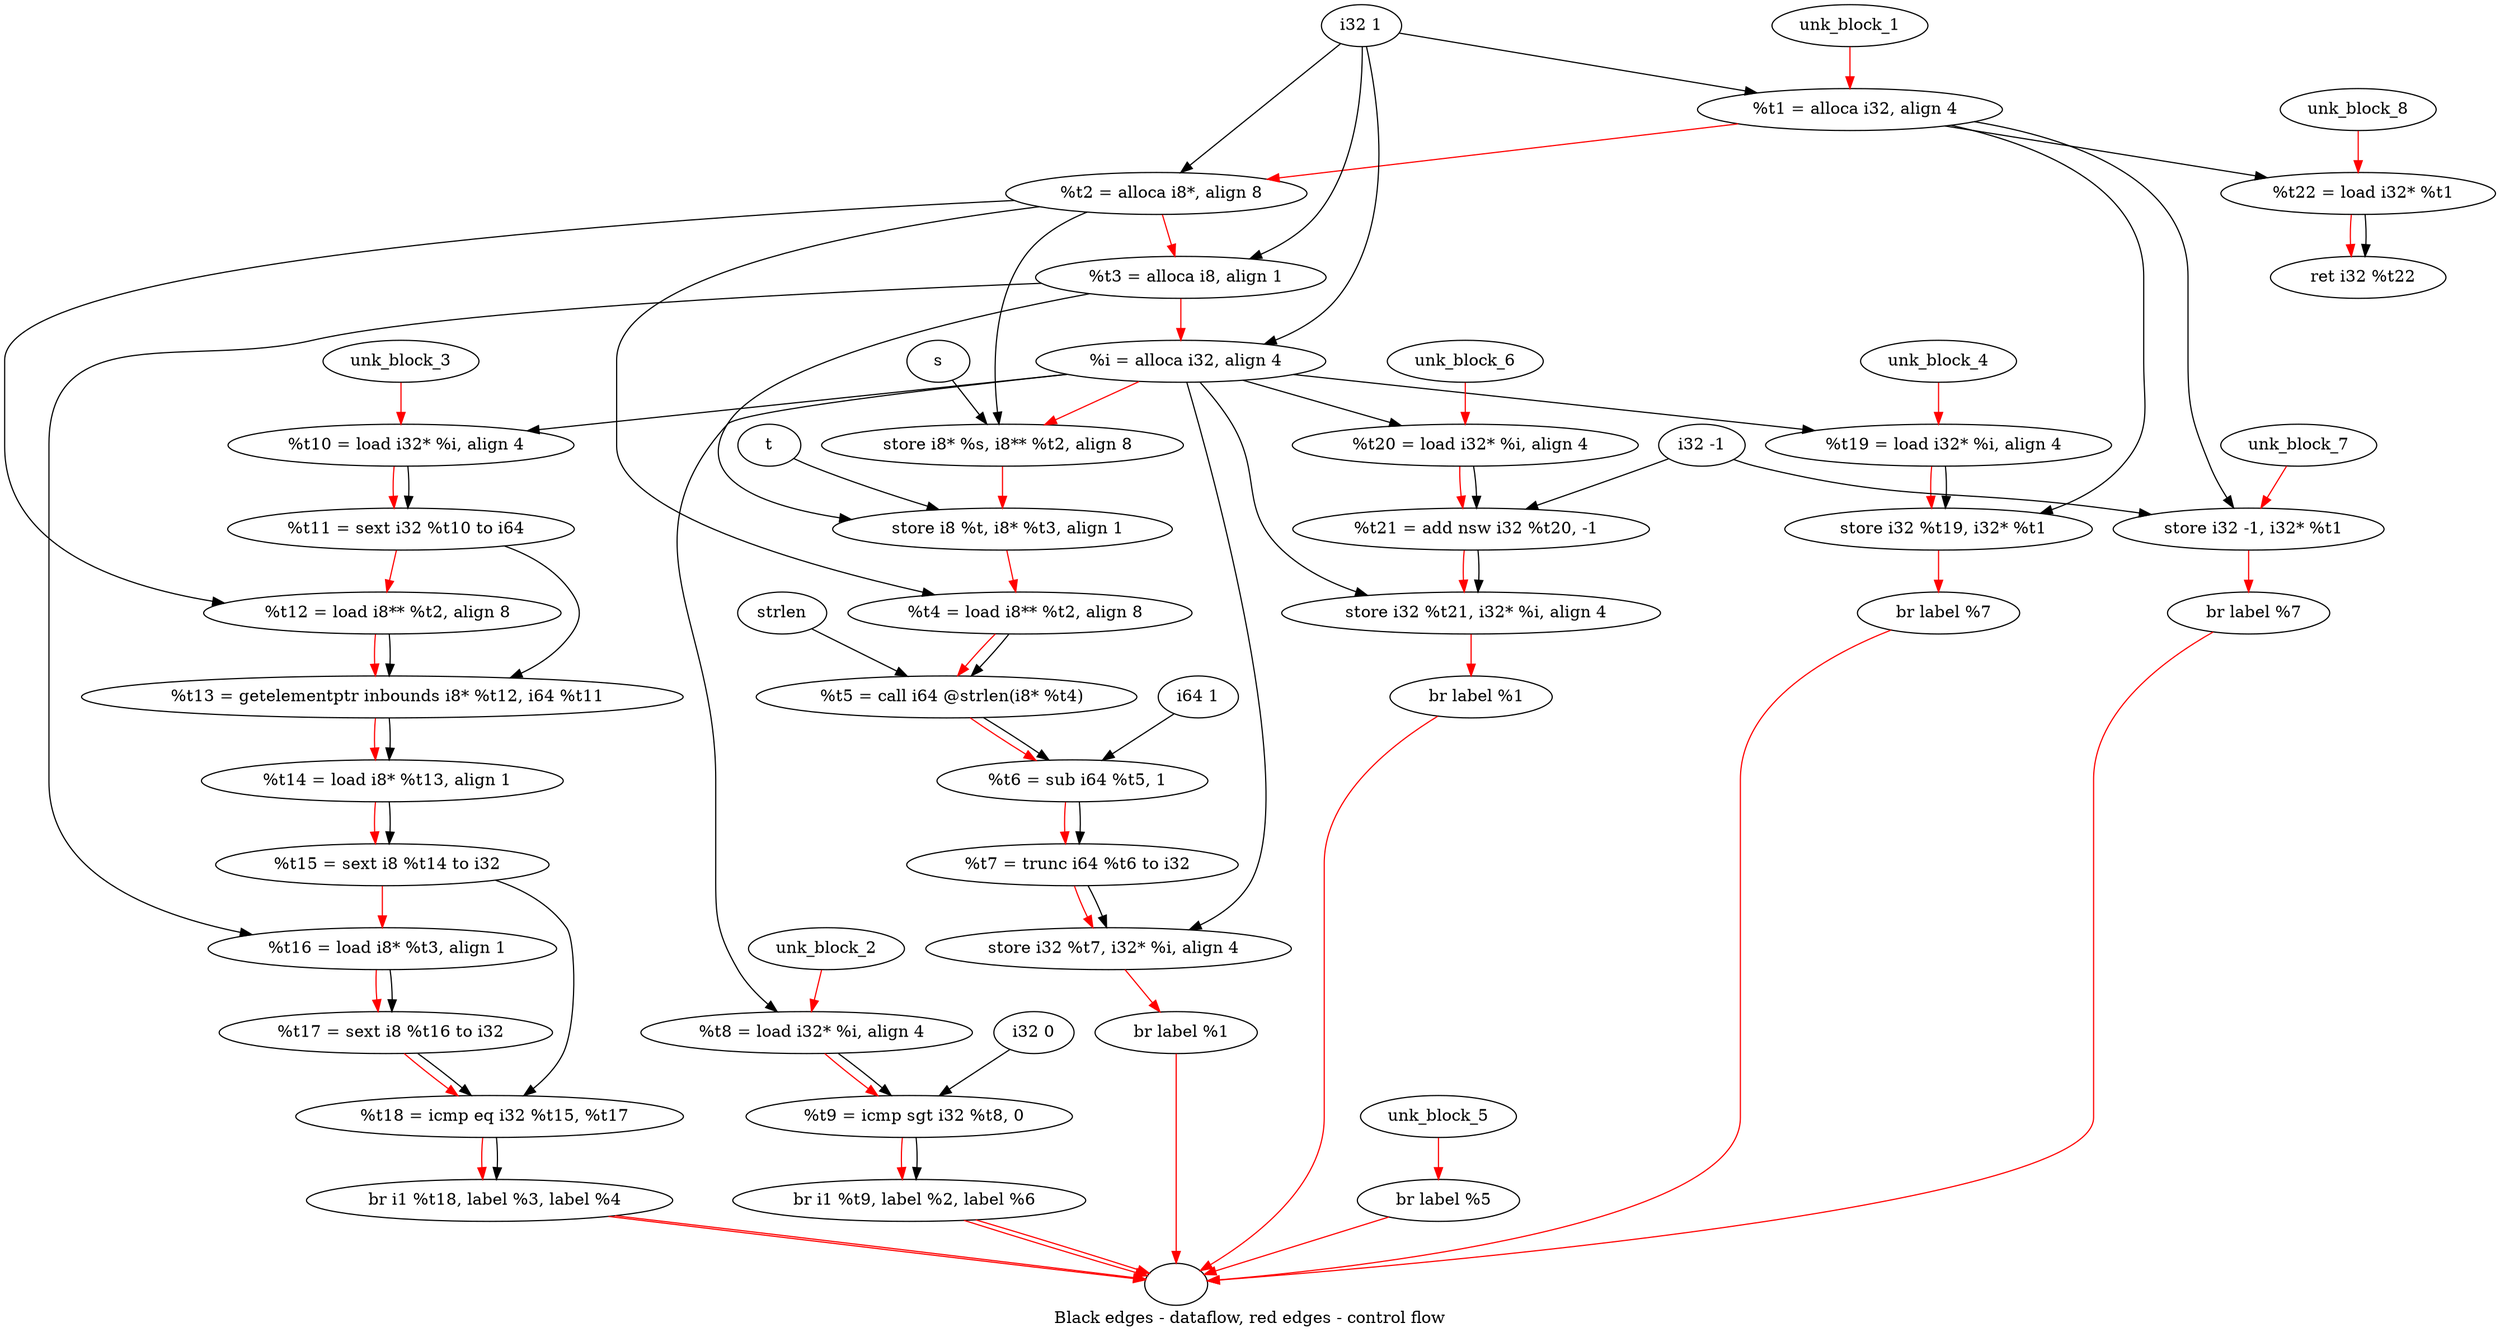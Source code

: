 digraph G {
compound=true
label="Black edges - dataflow, red edges - control flow"
"t1" [label="  %t1 = alloca i32, align 4"]
"t2" [label="  %t2 = alloca i8*, align 8"]
"t3" [label="  %t3 = alloca i8, align 1"]
"i" [label="  %i = alloca i32, align 4"]
"_1" [label="  store i8* %s, i8** %t2, align 8"]
"_2" [label="  store i8 %t, i8* %t3, align 1"]
"t4" [label="  %t4 = load i8** %t2, align 8"]
"t5" [label="  %t5 = call i64 @strlen(i8* %t4)"]
"t6" [label="  %t6 = sub i64 %t5, 1"]
"t7" [label="  %t7 = trunc i64 %t6 to i32"]
"_3" [label="  store i32 %t7, i32* %i, align 4"]
"_4" [label="  br label %1"]
"unk_block_1" -> "t1"[color=red]
"i32 1" -> "t1"
"t1" -> "t2"[color=red weight=2]
"i32 1" -> "t2"
"t2" -> "t3"[color=red weight=2]
"i32 1" -> "t3"
"t3" -> "i"[color=red weight=2]
"i32 1" -> "i"
"i" -> "_1"[color=red weight=2]
"s" -> "_1"
"t2" -> "_1"
"_1" -> "_2"[color=red weight=2]
"t" -> "_2"
"t3" -> "_2"
"_2" -> "t4"[color=red weight=2]
"t2" -> "t4"
"t4" -> "t5"[color=red weight=2]
"t4" -> "t5"
"strlen" -> "t5"
"t5" -> "t6"[color=red weight=2]
"t5" -> "t6"
"i64 1" -> "t6"
"t6" -> "t7"[color=red weight=2]
"t6" -> "t7"
"t7" -> "_3"[color=red weight=2]
"t7" -> "_3"
"i" -> "_3"
"_3" -> "_4"[color=red weight=2]
"_4" -> ""[color=red]

"t8" [label="  %t8 = load i32* %i, align 4"]
"t9" [label="  %t9 = icmp sgt i32 %t8, 0"]
"_5" [label="  br i1 %t9, label %2, label %6"]
"unk_block_2" -> "t8"[color=red]
"i" -> "t8"
"t8" -> "t9"[color=red weight=2]
"t8" -> "t9"
"i32 0" -> "t9"
"t9" -> "_5"[color=red weight=2]
"t9" -> "_5"
"_5" -> ""[color=red]
"_5" -> ""[color=red]

"t10" [label="  %t10 = load i32* %i, align 4"]
"t11" [label="  %t11 = sext i32 %t10 to i64"]
"t12" [label="  %t12 = load i8** %t2, align 8"]
"t13" [label="  %t13 = getelementptr inbounds i8* %t12, i64 %t11"]
"t14" [label="  %t14 = load i8* %t13, align 1"]
"t15" [label="  %t15 = sext i8 %t14 to i32"]
"t16" [label="  %t16 = load i8* %t3, align 1"]
"t17" [label="  %t17 = sext i8 %t16 to i32"]
"t18" [label="  %t18 = icmp eq i32 %t15, %t17"]
"_6" [label="  br i1 %t18, label %3, label %4"]
"unk_block_3" -> "t10"[color=red]
"i" -> "t10"
"t10" -> "t11"[color=red weight=2]
"t10" -> "t11"
"t11" -> "t12"[color=red weight=2]
"t2" -> "t12"
"t12" -> "t13"[color=red weight=2]
"t12" -> "t13"
"t11" -> "t13"
"t13" -> "t14"[color=red weight=2]
"t13" -> "t14"
"t14" -> "t15"[color=red weight=2]
"t14" -> "t15"
"t15" -> "t16"[color=red weight=2]
"t3" -> "t16"
"t16" -> "t17"[color=red weight=2]
"t16" -> "t17"
"t17" -> "t18"[color=red weight=2]
"t15" -> "t18"
"t17" -> "t18"
"t18" -> "_6"[color=red weight=2]
"t18" -> "_6"
"_6" -> ""[color=red]
"_6" -> ""[color=red]

"t19" [label="  %t19 = load i32* %i, align 4"]
"_7" [label="  store i32 %t19, i32* %t1"]
"_8" [label="  br label %7"]
"unk_block_4" -> "t19"[color=red]
"i" -> "t19"
"t19" -> "_7"[color=red weight=2]
"t19" -> "_7"
"t1" -> "_7"
"_7" -> "_8"[color=red weight=2]
"_8" -> ""[color=red]

"_9" [label="  br label %5"]
"unk_block_5" -> "_9"[color=red]
"_9" -> ""[color=red]

"t20" [label="  %t20 = load i32* %i, align 4"]
"t21" [label="  %t21 = add nsw i32 %t20, -1"]
"_10" [label="  store i32 %t21, i32* %i, align 4"]
"_11" [label="  br label %1"]
"unk_block_6" -> "t20"[color=red]
"i" -> "t20"
"t20" -> "t21"[color=red weight=2]
"t20" -> "t21"
"i32 -1" -> "t21"
"t21" -> "_10"[color=red weight=2]
"t21" -> "_10"
"i" -> "_10"
"_10" -> "_11"[color=red weight=2]
"_11" -> ""[color=red]

"_12" [label="  store i32 -1, i32* %t1"]
"_13" [label="  br label %7"]
"unk_block_7" -> "_12"[color=red]
"i32 -1" -> "_12"
"t1" -> "_12"
"_12" -> "_13"[color=red weight=2]
"_13" -> ""[color=red]

"t22" [label="  %t22 = load i32* %t1"]
"_14" [label="  ret i32 %t22"]
"unk_block_8" -> "t22"[color=red]
"t1" -> "t22"
"t22" -> "_14"[color=red weight=2]
"t22" -> "_14"

}
